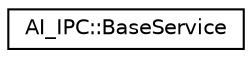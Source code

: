 digraph "Graphical Class Hierarchy"
{
 // LATEX_PDF_SIZE
  edge [fontname="Helvetica",fontsize="10",labelfontname="Helvetica",labelfontsize="10"];
  node [fontname="Helvetica",fontsize="10",shape=record];
  rankdir="LR";
  Node0 [label="AI_IPC::BaseService",height=0.2,width=0.4,color="black", fillcolor="white", style="filled",URL="$classAI__IPC_1_1BaseService.html",tooltip="The BaseService class this is a base class for DBUS services. It has some helper functions to make it..."];
}
